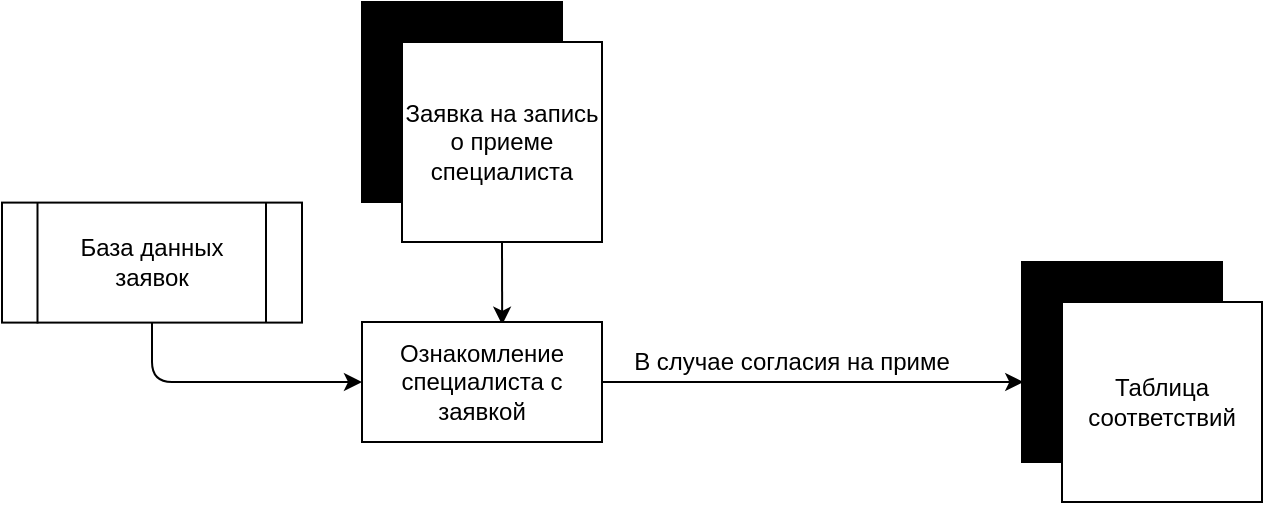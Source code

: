 <mxfile version="12.7.9" type="device"><diagram id="TTE4n_2Uf-JEVbyqEqV6" name="Page-1"><mxGraphModel dx="1113" dy="556" grid="1" gridSize="10" guides="1" tooltips="1" connect="1" arrows="1" fold="1" page="1" pageScale="1" pageWidth="1169" pageHeight="827" math="0" shadow="0"><root><mxCell id="0"/><mxCell id="1" parent="0"/><mxCell id="OSLvZP4bEosKKBhHH58j-1" value="" style="whiteSpace=wrap;html=1;aspect=fixed;fillColor=#000000;" vertex="1" parent="1"><mxGeometry x="210" y="20" width="100" height="100" as="geometry"/></mxCell><mxCell id="OSLvZP4bEosKKBhHH58j-2" value="Заявка на запись о приеме специалиста" style="whiteSpace=wrap;html=1;aspect=fixed;fillColor=#FFFFFF;" vertex="1" parent="1"><mxGeometry x="230" y="40" width="100" height="100" as="geometry"/></mxCell><mxCell id="OSLvZP4bEosKKBhHH58j-3" value="" style="endArrow=classic;html=1;exitX=0.5;exitY=1;exitDx=0;exitDy=0;entryX=0.584;entryY=0.023;entryDx=0;entryDy=0;entryPerimeter=0;" edge="1" parent="1" source="OSLvZP4bEosKKBhHH58j-2" target="OSLvZP4bEosKKBhHH58j-4"><mxGeometry width="50" height="50" relative="1" as="geometry"><mxPoint x="330" y="160" as="sourcePoint"/><mxPoint x="240" y="180" as="targetPoint"/></mxGeometry></mxCell><mxCell id="OSLvZP4bEosKKBhHH58j-4" value="Ознакомление специалиста с заявкой" style="rounded=0;whiteSpace=wrap;html=1;fillColor=#FFFFFF;" vertex="1" parent="1"><mxGeometry x="210" y="180" width="120" height="60" as="geometry"/></mxCell><mxCell id="OSLvZP4bEosKKBhHH58j-5" value="" style="whiteSpace=wrap;html=1;aspect=fixed;fillColor=#000000;" vertex="1" parent="1"><mxGeometry x="540" y="150" width="100" height="100" as="geometry"/></mxCell><mxCell id="OSLvZP4bEosKKBhHH58j-6" value="Таблица соответствий" style="whiteSpace=wrap;html=1;aspect=fixed;fillColor=#FFFFFF;" vertex="1" parent="1"><mxGeometry x="560" y="170" width="100" height="100" as="geometry"/></mxCell><mxCell id="OSLvZP4bEosKKBhHH58j-8" value="База данных&lt;br&gt;заявок" style="rounded=0;whiteSpace=wrap;html=1;fillColor=#FFFFFF;" vertex="1" parent="1"><mxGeometry x="30" y="120.3" width="150" height="60" as="geometry"/></mxCell><mxCell id="OSLvZP4bEosKKBhHH58j-13" value="" style="endArrow=none;html=1;exitX=0.065;exitY=1.007;exitDx=0;exitDy=0;exitPerimeter=0;entryX=0.065;entryY=0.002;entryDx=0;entryDy=0;entryPerimeter=0;" edge="1" parent="1"><mxGeometry width="50" height="50" relative="1" as="geometry"><mxPoint x="47.75" y="180.72" as="sourcePoint"/><mxPoint x="47.75" y="120.42" as="targetPoint"/></mxGeometry></mxCell><mxCell id="OSLvZP4bEosKKBhHH58j-14" value="" style="endArrow=none;html=1;exitX=0.065;exitY=1.007;exitDx=0;exitDy=0;exitPerimeter=0;entryX=0.065;entryY=0.002;entryDx=0;entryDy=0;entryPerimeter=0;" edge="1" parent="1"><mxGeometry width="50" height="50" relative="1" as="geometry"><mxPoint x="162" y="180.3" as="sourcePoint"/><mxPoint x="162" y="120.0" as="targetPoint"/></mxGeometry></mxCell><mxCell id="OSLvZP4bEosKKBhHH58j-17" value="" style="endArrow=classic;html=1;exitX=1;exitY=0.5;exitDx=0;exitDy=0;" edge="1" parent="1" source="OSLvZP4bEosKKBhHH58j-4"><mxGeometry width="50" height="50" relative="1" as="geometry"><mxPoint x="420" y="230" as="sourcePoint"/><mxPoint x="540.645" y="210" as="targetPoint"/></mxGeometry></mxCell><mxCell id="OSLvZP4bEosKKBhHH58j-18" value="В случае согласия на приме" style="text;html=1;strokeColor=none;fillColor=none;align=center;verticalAlign=middle;whiteSpace=wrap;rounded=0;" vertex="1" parent="1"><mxGeometry x="320" y="190" width="210" height="20" as="geometry"/></mxCell><mxCell id="OSLvZP4bEosKKBhHH58j-21" value="" style="edgeStyle=segmentEdgeStyle;endArrow=classic;html=1;exitX=0.5;exitY=1;exitDx=0;exitDy=0;entryX=0;entryY=0.5;entryDx=0;entryDy=0;" edge="1" parent="1" source="OSLvZP4bEosKKBhHH58j-8" target="OSLvZP4bEosKKBhHH58j-4"><mxGeometry width="50" height="50" relative="1" as="geometry"><mxPoint x="80" y="240" as="sourcePoint"/><mxPoint x="160" y="210" as="targetPoint"/><Array as="points"><mxPoint x="105" y="210"/></Array></mxGeometry></mxCell></root></mxGraphModel></diagram></mxfile>